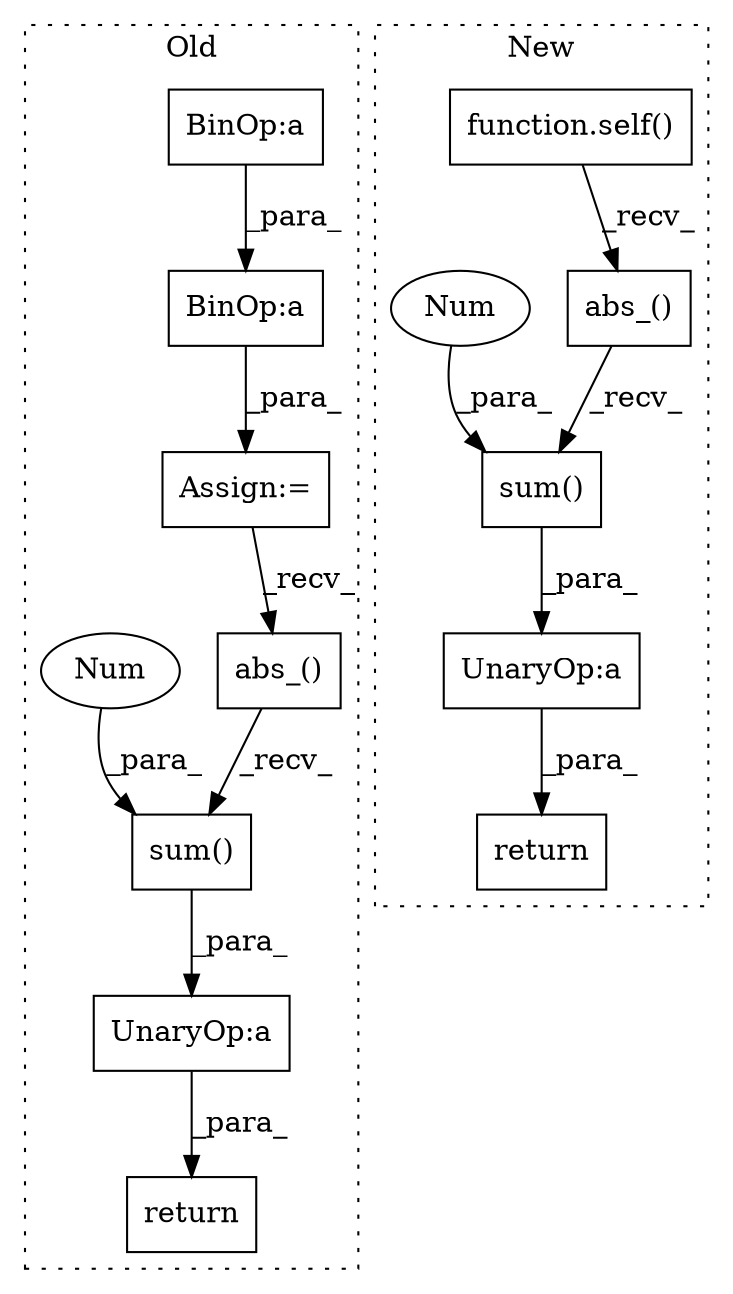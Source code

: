 digraph G {
subgraph cluster0 {
1 [label="sum()" a="75" s="1256,1271" l="13,1" shape="box"];
3 [label="BinOp:a" a="82" s="1226" l="3" shape="box"];
4 [label="UnaryOp:a" a="61" s="1255" l="26" shape="box"];
6 [label="return" a="93" s="1248" l="7" shape="box"];
7 [label="BinOp:a" a="82" s="1214" l="3" shape="box"];
11 [label="Num" a="76" s="1269" l="2" shape="ellipse"];
13 [label="Assign:=" a="68" s="1205" l="3" shape="box"];
14 [label="abs_()" a="75" s="1256" l="8" shape="box"];
label = "Old";
style="dotted";
}
subgraph cluster1 {
2 [label="abs_()" a="75" s="1103" l="18" shape="box"];
5 [label="return" a="93" s="1095" l="7" shape="box"];
8 [label="UnaryOp:a" a="61" s="1102" l="36" shape="box"];
9 [label="sum()" a="75" s="1103,1128" l="23,1" shape="box"];
10 [label="function.self()" a="75" s="1103,1113" l="5,1" shape="box"];
12 [label="Num" a="76" s="1126" l="2" shape="ellipse"];
label = "New";
style="dotted";
}
1 -> 4 [label="_para_"];
2 -> 9 [label="_recv_"];
3 -> 13 [label="_para_"];
4 -> 6 [label="_para_"];
7 -> 3 [label="_para_"];
8 -> 5 [label="_para_"];
9 -> 8 [label="_para_"];
10 -> 2 [label="_recv_"];
11 -> 1 [label="_para_"];
12 -> 9 [label="_para_"];
13 -> 14 [label="_recv_"];
14 -> 1 [label="_recv_"];
}